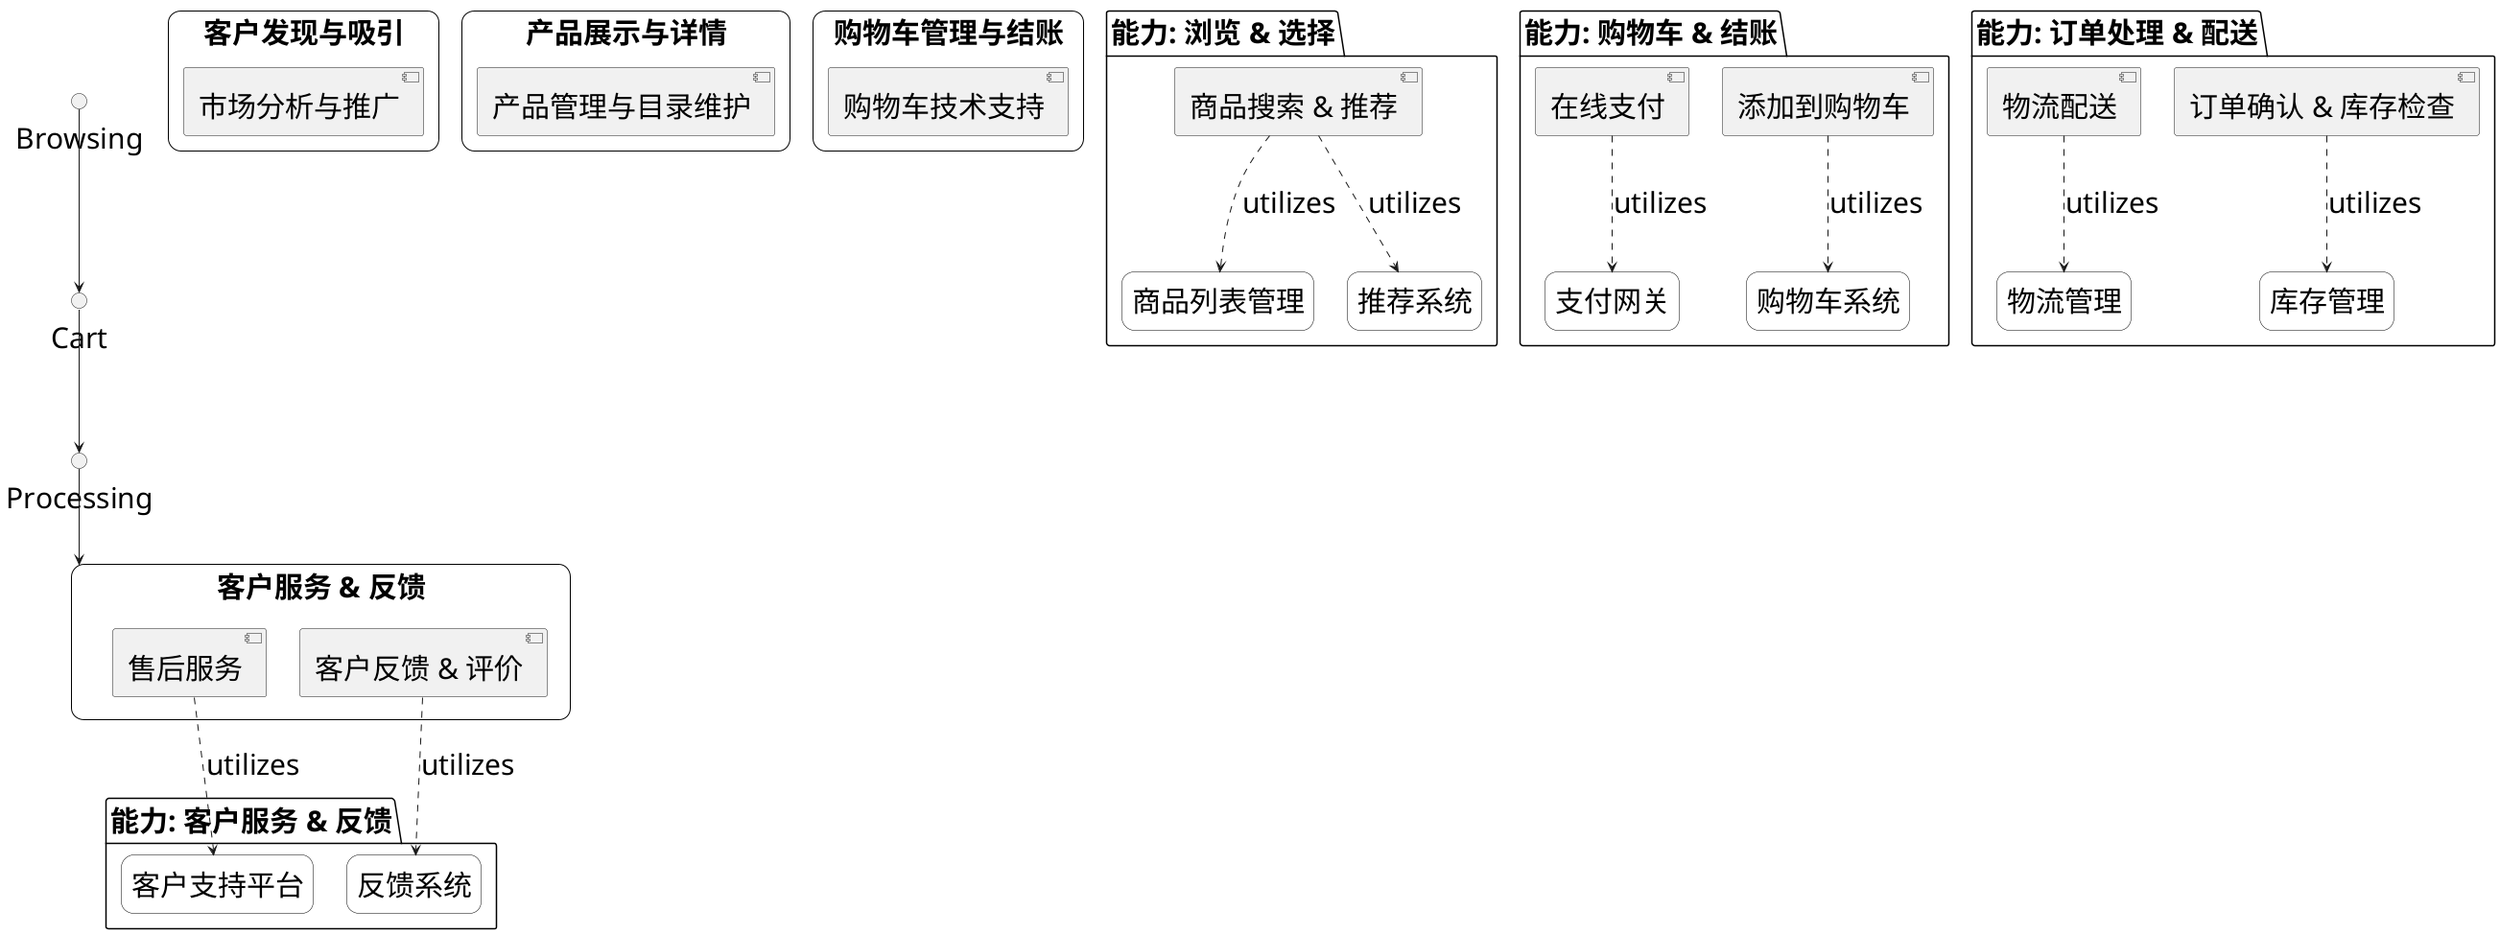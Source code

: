 @startuml
'title 电商公司 价值流图

skinparam rectangle {
  BackgroundColor transparent
  BorderColor black
  roundcorner 25
}

skinparam DefaultFontSize 30

' 主要的价值流
rectangle "客户发现与吸引" as a1 {
  [市场分析与推广]
}

rectangle "产品展示与详情" as a2 {
  [产品管理与目录维护]

}

rectangle "购物车管理与结账" as a3 {
  [购物车技术支持]
}

rectangle "客户服务 & 反馈" as Feedback {
  [售后服务]
  [客户反馈 & 评价]
}

Browsing --> Cart
Cart --> Processing
Processing --> Feedback

' 与主要价值流相关的能力
package "能力: 浏览 & 选择" {
  rectangle "商品列表管理" as ProductListing
  rectangle "推荐系统" as Recommendation

  [商品搜索 & 推荐] .down.> ProductListing : utilizes
  [商品搜索 & 推荐] .down.> Recommendation : utilizes
}

package "能力: 购物车 & 结账" {
  rectangle "购物车系统" as CartSystem
  rectangle "支付网关" as PaymentGateway

  [添加到购物车] .down.> CartSystem : utilizes
  [在线支付] .down.> PaymentGateway : utilizes
}

package "能力: 订单处理 & 配送" {
  rectangle "库存管理" as StockManagement
  rectangle "物流管理" as LogisticsManagement

  [订单确认 & 库存检查] .down.> StockManagement : utilizes
  [物流配送] .down.> LogisticsManagement : utilizes
}

package "能力: 客户服务 & 反馈" {
  rectangle "客户支持平台" as SupportPlatform
  rectangle "反馈系统" as FeedbackSystem

  [售后服务] .down.> SupportPlatform : utilizes
  [客户反馈 & 评价] .down.> FeedbackSystem : utilizes
}

@enduml
